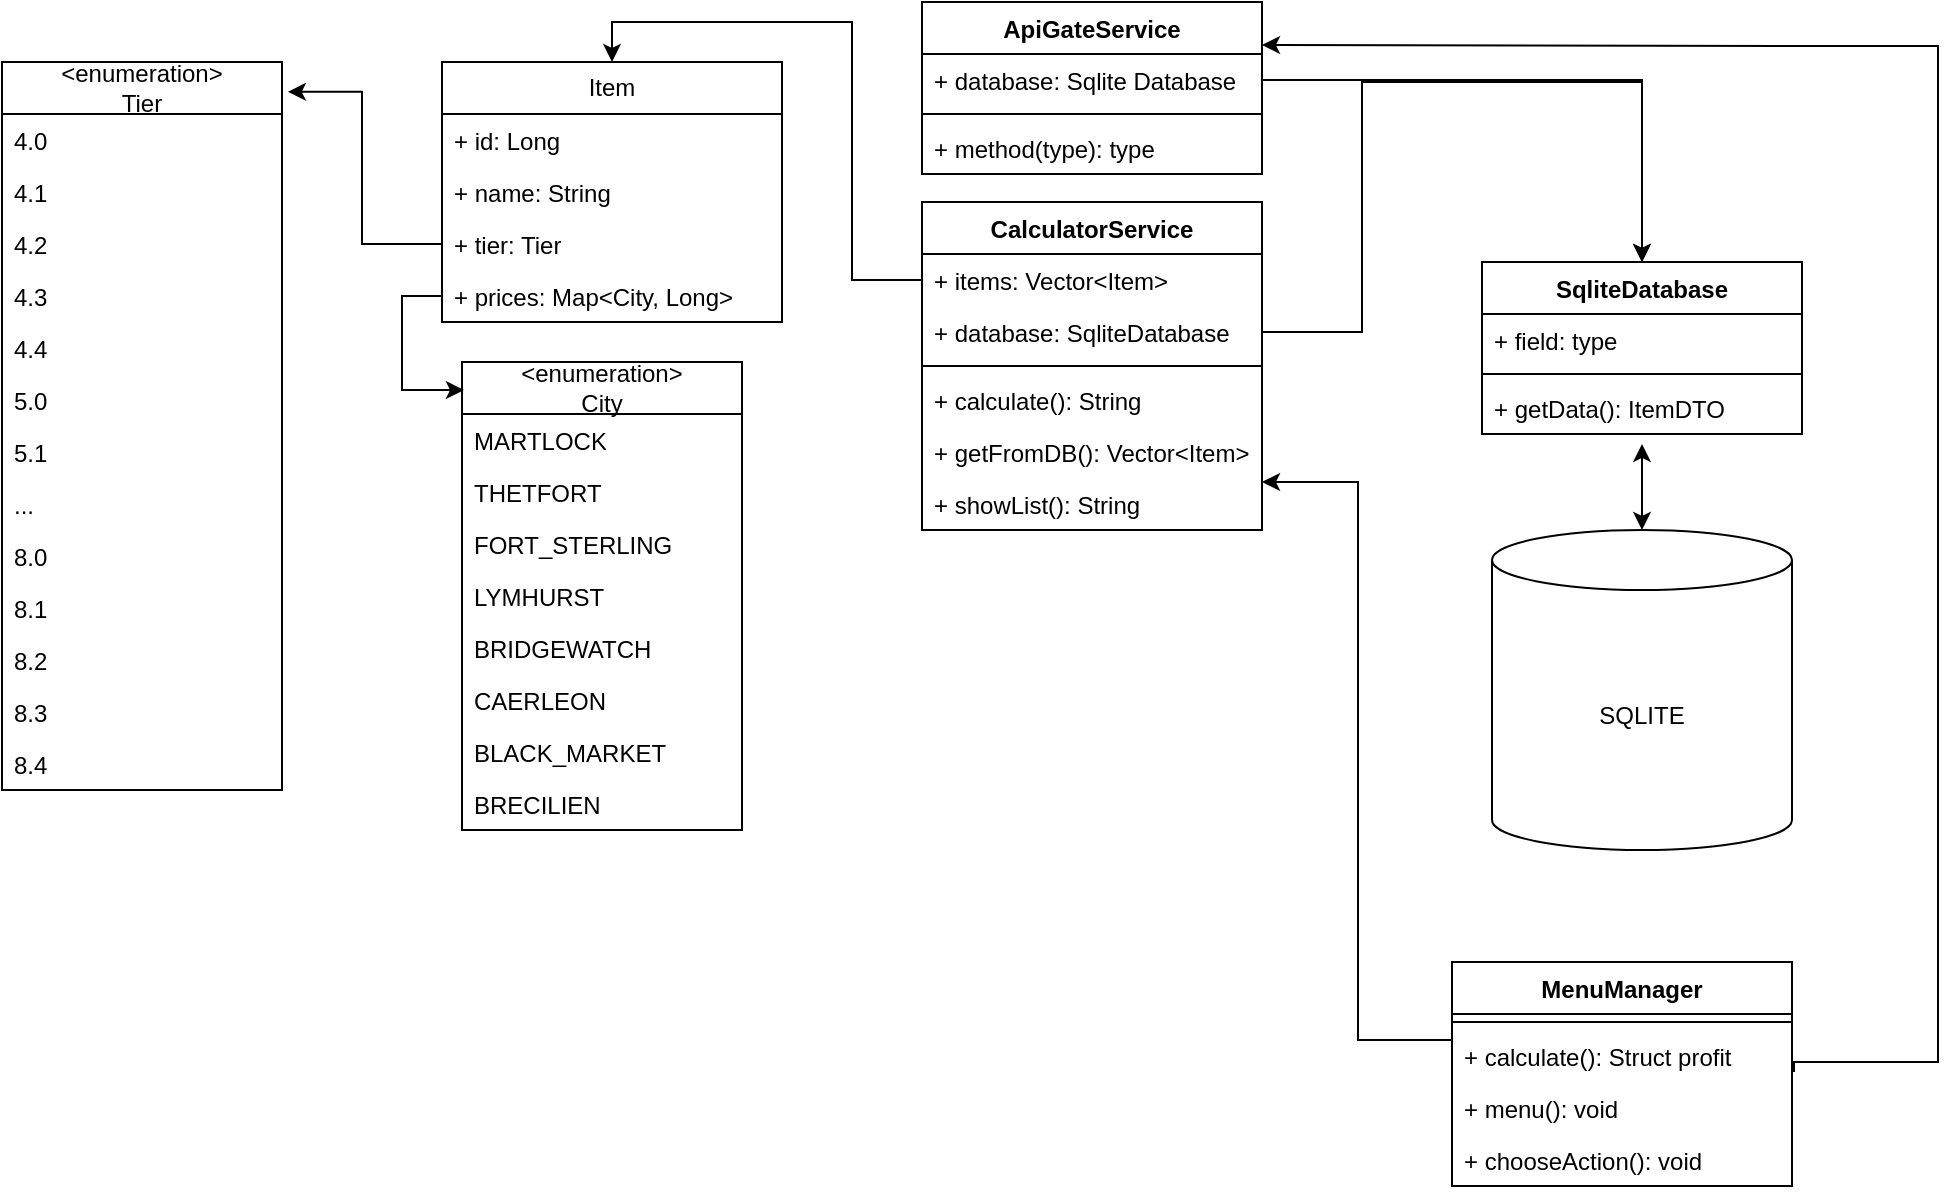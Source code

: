 <mxfile version="24.5.5" type="device">
  <diagram name="Page-1" id="BjKwvsc-9vTsUTMnGBpp">
    <mxGraphModel dx="1434" dy="746" grid="1" gridSize="10" guides="1" tooltips="1" connect="1" arrows="1" fold="1" page="1" pageScale="1" pageWidth="1169" pageHeight="827" background="#FFFFFF" math="0" shadow="0">
      <root>
        <mxCell id="0" />
        <mxCell id="1" parent="0" />
        <mxCell id="lgCdV4ewR6mIuaPj7rgs-6" value="Item" style="swimlane;fontStyle=0;childLayout=stackLayout;horizontal=1;startSize=26;fillColor=none;horizontalStack=0;resizeParent=1;resizeParentMax=0;resizeLast=0;collapsible=1;marginBottom=0;whiteSpace=wrap;html=1;" parent="1" vertex="1">
          <mxGeometry x="230" y="130" width="170" height="130" as="geometry">
            <mxRectangle x="340" y="410" width="60" height="30" as="alternateBounds" />
          </mxGeometry>
        </mxCell>
        <mxCell id="lgCdV4ewR6mIuaPj7rgs-7" value="+ id: Long" style="text;strokeColor=none;fillColor=none;align=left;verticalAlign=top;spacingLeft=4;spacingRight=4;overflow=hidden;rotatable=0;points=[[0,0.5],[1,0.5]];portConstraint=eastwest;whiteSpace=wrap;html=1;" parent="lgCdV4ewR6mIuaPj7rgs-6" vertex="1">
          <mxGeometry y="26" width="170" height="26" as="geometry" />
        </mxCell>
        <mxCell id="lgCdV4ewR6mIuaPj7rgs-8" value="+ name: String" style="text;strokeColor=none;fillColor=none;align=left;verticalAlign=top;spacingLeft=4;spacingRight=4;overflow=hidden;rotatable=0;points=[[0,0.5],[1,0.5]];portConstraint=eastwest;whiteSpace=wrap;html=1;" parent="lgCdV4ewR6mIuaPj7rgs-6" vertex="1">
          <mxGeometry y="52" width="170" height="26" as="geometry" />
        </mxCell>
        <mxCell id="lgCdV4ewR6mIuaPj7rgs-9" value="+ tier: Tier" style="text;strokeColor=none;fillColor=none;align=left;verticalAlign=top;spacingLeft=4;spacingRight=4;overflow=hidden;rotatable=0;points=[[0,0.5],[1,0.5]];portConstraint=eastwest;whiteSpace=wrap;html=1;" parent="lgCdV4ewR6mIuaPj7rgs-6" vertex="1">
          <mxGeometry y="78" width="170" height="26" as="geometry" />
        </mxCell>
        <mxCell id="lgCdV4ewR6mIuaPj7rgs-12" value="+ prices: Map&amp;lt;City, Long&amp;gt;" style="text;strokeColor=none;fillColor=none;align=left;verticalAlign=top;spacingLeft=4;spacingRight=4;overflow=hidden;rotatable=0;points=[[0,0.5],[1,0.5]];portConstraint=eastwest;whiteSpace=wrap;html=1;" parent="lgCdV4ewR6mIuaPj7rgs-6" vertex="1">
          <mxGeometry y="104" width="170" height="26" as="geometry" />
        </mxCell>
        <mxCell id="lgCdV4ewR6mIuaPj7rgs-14" value="&amp;lt;enumeration&amp;gt;&lt;div&gt;City&lt;/div&gt;" style="swimlane;fontStyle=0;childLayout=stackLayout;horizontal=1;startSize=26;fillColor=none;horizontalStack=0;resizeParent=1;resizeParentMax=0;resizeLast=0;collapsible=1;marginBottom=0;whiteSpace=wrap;html=1;" parent="1" vertex="1">
          <mxGeometry x="240" y="280" width="140" height="234" as="geometry" />
        </mxCell>
        <mxCell id="lgCdV4ewR6mIuaPj7rgs-15" value="MARTLOCK" style="text;strokeColor=none;fillColor=none;align=left;verticalAlign=top;spacingLeft=4;spacingRight=4;overflow=hidden;rotatable=0;points=[[0,0.5],[1,0.5]];portConstraint=eastwest;whiteSpace=wrap;html=1;" parent="lgCdV4ewR6mIuaPj7rgs-14" vertex="1">
          <mxGeometry y="26" width="140" height="26" as="geometry" />
        </mxCell>
        <mxCell id="lgCdV4ewR6mIuaPj7rgs-16" value="THETFORT" style="text;strokeColor=none;fillColor=none;align=left;verticalAlign=top;spacingLeft=4;spacingRight=4;overflow=hidden;rotatable=0;points=[[0,0.5],[1,0.5]];portConstraint=eastwest;whiteSpace=wrap;html=1;" parent="lgCdV4ewR6mIuaPj7rgs-14" vertex="1">
          <mxGeometry y="52" width="140" height="26" as="geometry" />
        </mxCell>
        <mxCell id="lgCdV4ewR6mIuaPj7rgs-17" value="FORT_STERLING" style="text;strokeColor=none;fillColor=none;align=left;verticalAlign=top;spacingLeft=4;spacingRight=4;overflow=hidden;rotatable=0;points=[[0,0.5],[1,0.5]];portConstraint=eastwest;whiteSpace=wrap;html=1;" parent="lgCdV4ewR6mIuaPj7rgs-14" vertex="1">
          <mxGeometry y="78" width="140" height="26" as="geometry" />
        </mxCell>
        <mxCell id="lgCdV4ewR6mIuaPj7rgs-18" value="LYMHURST" style="text;strokeColor=none;fillColor=none;align=left;verticalAlign=top;spacingLeft=4;spacingRight=4;overflow=hidden;rotatable=0;points=[[0,0.5],[1,0.5]];portConstraint=eastwest;whiteSpace=wrap;html=1;" parent="lgCdV4ewR6mIuaPj7rgs-14" vertex="1">
          <mxGeometry y="104" width="140" height="26" as="geometry" />
        </mxCell>
        <mxCell id="lgCdV4ewR6mIuaPj7rgs-19" value="BRIDGEWATCH" style="text;strokeColor=none;fillColor=none;align=left;verticalAlign=top;spacingLeft=4;spacingRight=4;overflow=hidden;rotatable=0;points=[[0,0.5],[1,0.5]];portConstraint=eastwest;whiteSpace=wrap;html=1;" parent="lgCdV4ewR6mIuaPj7rgs-14" vertex="1">
          <mxGeometry y="130" width="140" height="26" as="geometry" />
        </mxCell>
        <mxCell id="lgCdV4ewR6mIuaPj7rgs-20" value="CAERLEON" style="text;strokeColor=none;fillColor=none;align=left;verticalAlign=top;spacingLeft=4;spacingRight=4;overflow=hidden;rotatable=0;points=[[0,0.5],[1,0.5]];portConstraint=eastwest;whiteSpace=wrap;html=1;" parent="lgCdV4ewR6mIuaPj7rgs-14" vertex="1">
          <mxGeometry y="156" width="140" height="26" as="geometry" />
        </mxCell>
        <mxCell id="lgCdV4ewR6mIuaPj7rgs-21" value="BLACK_MARKET" style="text;strokeColor=none;fillColor=none;align=left;verticalAlign=top;spacingLeft=4;spacingRight=4;overflow=hidden;rotatable=0;points=[[0,0.5],[1,0.5]];portConstraint=eastwest;whiteSpace=wrap;html=1;" parent="lgCdV4ewR6mIuaPj7rgs-14" vertex="1">
          <mxGeometry y="182" width="140" height="26" as="geometry" />
        </mxCell>
        <mxCell id="lgCdV4ewR6mIuaPj7rgs-22" value="BRECILIEN" style="text;strokeColor=none;fillColor=none;align=left;verticalAlign=top;spacingLeft=4;spacingRight=4;overflow=hidden;rotatable=0;points=[[0,0.5],[1,0.5]];portConstraint=eastwest;whiteSpace=wrap;html=1;" parent="lgCdV4ewR6mIuaPj7rgs-14" vertex="1">
          <mxGeometry y="208" width="140" height="26" as="geometry" />
        </mxCell>
        <mxCell id="lgCdV4ewR6mIuaPj7rgs-24" value="&amp;lt;enumeration&lt;span style=&quot;background-color: initial;&quot;&gt;&amp;gt;&lt;/span&gt;&lt;div&gt;&lt;span style=&quot;background-color: initial;&quot;&gt;Tier&lt;/span&gt;&lt;/div&gt;" style="swimlane;fontStyle=0;childLayout=stackLayout;horizontal=1;startSize=26;fillColor=none;horizontalStack=0;resizeParent=1;resizeParentMax=0;resizeLast=0;collapsible=1;marginBottom=0;whiteSpace=wrap;html=1;" parent="1" vertex="1">
          <mxGeometry x="10" y="130" width="140" height="364" as="geometry" />
        </mxCell>
        <mxCell id="lgCdV4ewR6mIuaPj7rgs-25" value="4.0" style="text;strokeColor=none;fillColor=none;align=left;verticalAlign=top;spacingLeft=4;spacingRight=4;overflow=hidden;rotatable=0;points=[[0,0.5],[1,0.5]];portConstraint=eastwest;whiteSpace=wrap;html=1;" parent="lgCdV4ewR6mIuaPj7rgs-24" vertex="1">
          <mxGeometry y="26" width="140" height="26" as="geometry" />
        </mxCell>
        <mxCell id="lgCdV4ewR6mIuaPj7rgs-26" value="4.1" style="text;strokeColor=none;fillColor=none;align=left;verticalAlign=top;spacingLeft=4;spacingRight=4;overflow=hidden;rotatable=0;points=[[0,0.5],[1,0.5]];portConstraint=eastwest;whiteSpace=wrap;html=1;" parent="lgCdV4ewR6mIuaPj7rgs-24" vertex="1">
          <mxGeometry y="52" width="140" height="26" as="geometry" />
        </mxCell>
        <mxCell id="lgCdV4ewR6mIuaPj7rgs-29" value="4.2" style="text;strokeColor=none;fillColor=none;align=left;verticalAlign=top;spacingLeft=4;spacingRight=4;overflow=hidden;rotatable=0;points=[[0,0.5],[1,0.5]];portConstraint=eastwest;whiteSpace=wrap;html=1;" parent="lgCdV4ewR6mIuaPj7rgs-24" vertex="1">
          <mxGeometry y="78" width="140" height="26" as="geometry" />
        </mxCell>
        <mxCell id="lgCdV4ewR6mIuaPj7rgs-30" value="4.3" style="text;strokeColor=none;fillColor=none;align=left;verticalAlign=top;spacingLeft=4;spacingRight=4;overflow=hidden;rotatable=0;points=[[0,0.5],[1,0.5]];portConstraint=eastwest;whiteSpace=wrap;html=1;" parent="lgCdV4ewR6mIuaPj7rgs-24" vertex="1">
          <mxGeometry y="104" width="140" height="26" as="geometry" />
        </mxCell>
        <mxCell id="lgCdV4ewR6mIuaPj7rgs-32" value="4.4" style="text;strokeColor=none;fillColor=none;align=left;verticalAlign=top;spacingLeft=4;spacingRight=4;overflow=hidden;rotatable=0;points=[[0,0.5],[1,0.5]];portConstraint=eastwest;whiteSpace=wrap;html=1;" parent="lgCdV4ewR6mIuaPj7rgs-24" vertex="1">
          <mxGeometry y="130" width="140" height="26" as="geometry" />
        </mxCell>
        <mxCell id="lgCdV4ewR6mIuaPj7rgs-43" value="5.0" style="text;strokeColor=none;fillColor=none;align=left;verticalAlign=top;spacingLeft=4;spacingRight=4;overflow=hidden;rotatable=0;points=[[0,0.5],[1,0.5]];portConstraint=eastwest;whiteSpace=wrap;html=1;" parent="lgCdV4ewR6mIuaPj7rgs-24" vertex="1">
          <mxGeometry y="156" width="140" height="26" as="geometry" />
        </mxCell>
        <mxCell id="lgCdV4ewR6mIuaPj7rgs-42" value="5.1" style="text;strokeColor=none;fillColor=none;align=left;verticalAlign=top;spacingLeft=4;spacingRight=4;overflow=hidden;rotatable=0;points=[[0,0.5],[1,0.5]];portConstraint=eastwest;whiteSpace=wrap;html=1;" parent="lgCdV4ewR6mIuaPj7rgs-24" vertex="1">
          <mxGeometry y="182" width="140" height="26" as="geometry" />
        </mxCell>
        <mxCell id="lgCdV4ewR6mIuaPj7rgs-38" value="..." style="text;strokeColor=none;fillColor=none;align=left;verticalAlign=top;spacingLeft=4;spacingRight=4;overflow=hidden;rotatable=0;points=[[0,0.5],[1,0.5]];portConstraint=eastwest;whiteSpace=wrap;html=1;" parent="lgCdV4ewR6mIuaPj7rgs-24" vertex="1">
          <mxGeometry y="208" width="140" height="26" as="geometry" />
        </mxCell>
        <mxCell id="lgCdV4ewR6mIuaPj7rgs-37" value="8.0" style="text;strokeColor=none;fillColor=none;align=left;verticalAlign=top;spacingLeft=4;spacingRight=4;overflow=hidden;rotatable=0;points=[[0,0.5],[1,0.5]];portConstraint=eastwest;whiteSpace=wrap;html=1;" parent="lgCdV4ewR6mIuaPj7rgs-24" vertex="1">
          <mxGeometry y="234" width="140" height="26" as="geometry" />
        </mxCell>
        <mxCell id="lgCdV4ewR6mIuaPj7rgs-36" value="8.1" style="text;strokeColor=none;fillColor=none;align=left;verticalAlign=top;spacingLeft=4;spacingRight=4;overflow=hidden;rotatable=0;points=[[0,0.5],[1,0.5]];portConstraint=eastwest;whiteSpace=wrap;html=1;" parent="lgCdV4ewR6mIuaPj7rgs-24" vertex="1">
          <mxGeometry y="260" width="140" height="26" as="geometry" />
        </mxCell>
        <mxCell id="lgCdV4ewR6mIuaPj7rgs-34" value="8.2" style="text;strokeColor=none;fillColor=none;align=left;verticalAlign=top;spacingLeft=4;spacingRight=4;overflow=hidden;rotatable=0;points=[[0,0.5],[1,0.5]];portConstraint=eastwest;whiteSpace=wrap;html=1;" parent="lgCdV4ewR6mIuaPj7rgs-24" vertex="1">
          <mxGeometry y="286" width="140" height="26" as="geometry" />
        </mxCell>
        <mxCell id="lgCdV4ewR6mIuaPj7rgs-35" value="8.3" style="text;strokeColor=none;fillColor=none;align=left;verticalAlign=top;spacingLeft=4;spacingRight=4;overflow=hidden;rotatable=0;points=[[0,0.5],[1,0.5]];portConstraint=eastwest;whiteSpace=wrap;html=1;" parent="lgCdV4ewR6mIuaPj7rgs-24" vertex="1">
          <mxGeometry y="312" width="140" height="26" as="geometry" />
        </mxCell>
        <mxCell id="lgCdV4ewR6mIuaPj7rgs-33" value="8.4" style="text;strokeColor=none;fillColor=none;align=left;verticalAlign=top;spacingLeft=4;spacingRight=4;overflow=hidden;rotatable=0;points=[[0,0.5],[1,0.5]];portConstraint=eastwest;whiteSpace=wrap;html=1;" parent="lgCdV4ewR6mIuaPj7rgs-24" vertex="1">
          <mxGeometry y="338" width="140" height="26" as="geometry" />
        </mxCell>
        <mxCell id="lgCdV4ewR6mIuaPj7rgs-44" style="edgeStyle=orthogonalEdgeStyle;rounded=0;orthogonalLoop=1;jettySize=auto;html=1;entryX=1.021;entryY=0.041;entryDx=0;entryDy=0;entryPerimeter=0;" parent="1" source="lgCdV4ewR6mIuaPj7rgs-9" target="lgCdV4ewR6mIuaPj7rgs-24" edge="1">
          <mxGeometry relative="1" as="geometry" />
        </mxCell>
        <mxCell id="lgCdV4ewR6mIuaPj7rgs-49" value="CalculatorService" style="swimlane;fontStyle=1;align=center;verticalAlign=top;childLayout=stackLayout;horizontal=1;startSize=26;horizontalStack=0;resizeParent=1;resizeParentMax=0;resizeLast=0;collapsible=1;marginBottom=0;whiteSpace=wrap;html=1;fillColor=none;" parent="1" vertex="1">
          <mxGeometry x="470" y="200" width="170" height="164" as="geometry" />
        </mxCell>
        <mxCell id="lgCdV4ewR6mIuaPj7rgs-50" value="+ items: Vector&amp;lt;Item&amp;gt;" style="text;strokeColor=none;fillColor=none;align=left;verticalAlign=top;spacingLeft=4;spacingRight=4;overflow=hidden;rotatable=0;points=[[0,0.5],[1,0.5]];portConstraint=eastwest;whiteSpace=wrap;html=1;" parent="lgCdV4ewR6mIuaPj7rgs-49" vertex="1">
          <mxGeometry y="26" width="170" height="26" as="geometry" />
        </mxCell>
        <mxCell id="lgCdV4ewR6mIuaPj7rgs-82" value="+ database: SqliteDatabase" style="text;strokeColor=none;fillColor=none;align=left;verticalAlign=top;spacingLeft=4;spacingRight=4;overflow=hidden;rotatable=0;points=[[0,0.5],[1,0.5]];portConstraint=eastwest;whiteSpace=wrap;html=1;" parent="lgCdV4ewR6mIuaPj7rgs-49" vertex="1">
          <mxGeometry y="52" width="170" height="26" as="geometry" />
        </mxCell>
        <mxCell id="lgCdV4ewR6mIuaPj7rgs-51" value="" style="line;strokeWidth=1;fillColor=none;align=left;verticalAlign=middle;spacingTop=-1;spacingLeft=3;spacingRight=3;rotatable=0;labelPosition=right;points=[];portConstraint=eastwest;strokeColor=inherit;" parent="lgCdV4ewR6mIuaPj7rgs-49" vertex="1">
          <mxGeometry y="78" width="170" height="8" as="geometry" />
        </mxCell>
        <mxCell id="lgCdV4ewR6mIuaPj7rgs-52" value="+ calculate(): String" style="text;strokeColor=none;fillColor=none;align=left;verticalAlign=top;spacingLeft=4;spacingRight=4;overflow=hidden;rotatable=0;points=[[0,0.5],[1,0.5]];portConstraint=eastwest;whiteSpace=wrap;html=1;" parent="lgCdV4ewR6mIuaPj7rgs-49" vertex="1">
          <mxGeometry y="86" width="170" height="26" as="geometry" />
        </mxCell>
        <mxCell id="lgCdV4ewR6mIuaPj7rgs-73" value="+ getFromDB(): Vector&amp;lt;Item&amp;gt;" style="text;strokeColor=none;fillColor=none;align=left;verticalAlign=top;spacingLeft=4;spacingRight=4;overflow=hidden;rotatable=0;points=[[0,0.5],[1,0.5]];portConstraint=eastwest;whiteSpace=wrap;html=1;" parent="lgCdV4ewR6mIuaPj7rgs-49" vertex="1">
          <mxGeometry y="112" width="170" height="26" as="geometry" />
        </mxCell>
        <mxCell id="lgCdV4ewR6mIuaPj7rgs-97" value="+ showList(): String" style="text;strokeColor=none;fillColor=none;align=left;verticalAlign=top;spacingLeft=4;spacingRight=4;overflow=hidden;rotatable=0;points=[[0,0.5],[1,0.5]];portConstraint=eastwest;whiteSpace=wrap;html=1;" parent="lgCdV4ewR6mIuaPj7rgs-49" vertex="1">
          <mxGeometry y="138" width="170" height="26" as="geometry" />
        </mxCell>
        <mxCell id="lgCdV4ewR6mIuaPj7rgs-53" style="edgeStyle=orthogonalEdgeStyle;rounded=0;orthogonalLoop=1;jettySize=auto;html=1;entryX=0.5;entryY=0;entryDx=0;entryDy=0;" parent="1" source="lgCdV4ewR6mIuaPj7rgs-50" target="lgCdV4ewR6mIuaPj7rgs-6" edge="1">
          <mxGeometry relative="1" as="geometry" />
        </mxCell>
        <mxCell id="lgCdV4ewR6mIuaPj7rgs-64" style="edgeStyle=orthogonalEdgeStyle;rounded=0;orthogonalLoop=1;jettySize=auto;html=1;exitX=0;exitY=0.5;exitDx=0;exitDy=0;entryX=0.007;entryY=0.06;entryDx=0;entryDy=0;entryPerimeter=0;" parent="1" source="lgCdV4ewR6mIuaPj7rgs-12" target="lgCdV4ewR6mIuaPj7rgs-14" edge="1">
          <mxGeometry relative="1" as="geometry" />
        </mxCell>
        <mxCell id="lgCdV4ewR6mIuaPj7rgs-78" value="SqliteDatabase" style="swimlane;fontStyle=1;align=center;verticalAlign=top;childLayout=stackLayout;horizontal=1;startSize=26;horizontalStack=0;resizeParent=1;resizeParentMax=0;resizeLast=0;collapsible=1;marginBottom=0;whiteSpace=wrap;html=1;fillColor=none;" parent="1" vertex="1">
          <mxGeometry x="750" y="230" width="160" height="86" as="geometry" />
        </mxCell>
        <mxCell id="lgCdV4ewR6mIuaPj7rgs-79" value="+ field: type" style="text;strokeColor=none;fillColor=none;align=left;verticalAlign=top;spacingLeft=4;spacingRight=4;overflow=hidden;rotatable=0;points=[[0,0.5],[1,0.5]];portConstraint=eastwest;whiteSpace=wrap;html=1;" parent="lgCdV4ewR6mIuaPj7rgs-78" vertex="1">
          <mxGeometry y="26" width="160" height="26" as="geometry" />
        </mxCell>
        <mxCell id="lgCdV4ewR6mIuaPj7rgs-80" value="" style="line;strokeWidth=1;fillColor=none;align=left;verticalAlign=middle;spacingTop=-1;spacingLeft=3;spacingRight=3;rotatable=0;labelPosition=right;points=[];portConstraint=eastwest;strokeColor=inherit;" parent="lgCdV4ewR6mIuaPj7rgs-78" vertex="1">
          <mxGeometry y="52" width="160" height="8" as="geometry" />
        </mxCell>
        <mxCell id="lgCdV4ewR6mIuaPj7rgs-81" value="+ getData(): ItemDTO" style="text;strokeColor=none;fillColor=none;align=left;verticalAlign=top;spacingLeft=4;spacingRight=4;overflow=hidden;rotatable=0;points=[[0,0.5],[1,0.5]];portConstraint=eastwest;whiteSpace=wrap;html=1;" parent="lgCdV4ewR6mIuaPj7rgs-78" vertex="1">
          <mxGeometry y="60" width="160" height="26" as="geometry" />
        </mxCell>
        <mxCell id="lgCdV4ewR6mIuaPj7rgs-85" style="edgeStyle=orthogonalEdgeStyle;rounded=0;orthogonalLoop=1;jettySize=auto;html=1;entryX=0.5;entryY=0;entryDx=0;entryDy=0;" parent="1" source="lgCdV4ewR6mIuaPj7rgs-82" target="lgCdV4ewR6mIuaPj7rgs-78" edge="1">
          <mxGeometry relative="1" as="geometry">
            <Array as="points">
              <mxPoint x="690" y="265" />
              <mxPoint x="690" y="140" />
              <mxPoint x="830" y="140" />
            </Array>
          </mxGeometry>
        </mxCell>
        <mxCell id="lgCdV4ewR6mIuaPj7rgs-90" value="MenuManager" style="swimlane;fontStyle=1;align=center;verticalAlign=top;childLayout=stackLayout;horizontal=1;startSize=26;horizontalStack=0;resizeParent=1;resizeParentMax=0;resizeLast=0;collapsible=1;marginBottom=0;whiteSpace=wrap;html=1;fillColor=none;" parent="1" vertex="1">
          <mxGeometry x="735" y="580" width="170" height="112" as="geometry" />
        </mxCell>
        <mxCell id="lgCdV4ewR6mIuaPj7rgs-92" value="" style="line;strokeWidth=1;fillColor=none;align=left;verticalAlign=middle;spacingTop=-1;spacingLeft=3;spacingRight=3;rotatable=0;labelPosition=right;points=[];portConstraint=eastwest;strokeColor=inherit;" parent="lgCdV4ewR6mIuaPj7rgs-90" vertex="1">
          <mxGeometry y="26" width="170" height="8" as="geometry" />
        </mxCell>
        <mxCell id="nrKlCu21mH19eLbcU8gB-13" value="+ calculate(): Struct profit&lt;div&gt;&lt;br&gt;&lt;/div&gt;" style="text;strokeColor=none;fillColor=none;align=left;verticalAlign=top;spacingLeft=4;spacingRight=4;overflow=hidden;rotatable=0;points=[[0,0.5],[1,0.5]];portConstraint=eastwest;whiteSpace=wrap;html=1;" parent="lgCdV4ewR6mIuaPj7rgs-90" vertex="1">
          <mxGeometry y="34" width="170" height="26" as="geometry" />
        </mxCell>
        <mxCell id="lgCdV4ewR6mIuaPj7rgs-98" value="+ menu(): void" style="text;strokeColor=none;fillColor=none;align=left;verticalAlign=top;spacingLeft=4;spacingRight=4;overflow=hidden;rotatable=0;points=[[0,0.5],[1,0.5]];portConstraint=eastwest;whiteSpace=wrap;html=1;" parent="lgCdV4ewR6mIuaPj7rgs-90" vertex="1">
          <mxGeometry y="60" width="170" height="26" as="geometry" />
        </mxCell>
        <mxCell id="lgCdV4ewR6mIuaPj7rgs-93" value="+ chooseAction(): void" style="text;strokeColor=none;fillColor=none;align=left;verticalAlign=top;spacingLeft=4;spacingRight=4;overflow=hidden;rotatable=0;points=[[0,0.5],[1,0.5]];portConstraint=eastwest;whiteSpace=wrap;html=1;" parent="lgCdV4ewR6mIuaPj7rgs-90" vertex="1">
          <mxGeometry y="86" width="170" height="26" as="geometry" />
        </mxCell>
        <mxCell id="nrKlCu21mH19eLbcU8gB-1" value="SQLITE" style="shape=cylinder3;whiteSpace=wrap;html=1;boundedLbl=1;backgroundOutline=1;size=15;fillColor=none;" parent="1" vertex="1">
          <mxGeometry x="755" y="364" width="150" height="160" as="geometry" />
        </mxCell>
        <mxCell id="nrKlCu21mH19eLbcU8gB-3" value="" style="endArrow=classic;startArrow=classic;html=1;rounded=0;entryX=0.5;entryY=1.192;entryDx=0;entryDy=0;entryPerimeter=0;exitX=0.5;exitY=0;exitDx=0;exitDy=0;exitPerimeter=0;" parent="1" source="nrKlCu21mH19eLbcU8gB-1" target="lgCdV4ewR6mIuaPj7rgs-81" edge="1">
          <mxGeometry width="50" height="50" relative="1" as="geometry">
            <mxPoint x="690" y="520" as="sourcePoint" />
            <mxPoint x="740" y="470" as="targetPoint" />
            <Array as="points" />
          </mxGeometry>
        </mxCell>
        <mxCell id="nrKlCu21mH19eLbcU8gB-8" value="ApiGateService" style="swimlane;fontStyle=1;align=center;verticalAlign=top;childLayout=stackLayout;horizontal=1;startSize=26;horizontalStack=0;resizeParent=1;resizeParentMax=0;resizeLast=0;collapsible=1;marginBottom=0;whiteSpace=wrap;html=1;fillColor=none;" parent="1" vertex="1">
          <mxGeometry x="470" y="100" width="170" height="86" as="geometry" />
        </mxCell>
        <mxCell id="nrKlCu21mH19eLbcU8gB-9" value="+ database: Sqlite Database" style="text;strokeColor=none;fillColor=none;align=left;verticalAlign=top;spacingLeft=4;spacingRight=4;overflow=hidden;rotatable=0;points=[[0,0.5],[1,0.5]];portConstraint=eastwest;whiteSpace=wrap;html=1;" parent="nrKlCu21mH19eLbcU8gB-8" vertex="1">
          <mxGeometry y="26" width="170" height="26" as="geometry" />
        </mxCell>
        <mxCell id="nrKlCu21mH19eLbcU8gB-10" value="" style="line;strokeWidth=1;fillColor=none;align=left;verticalAlign=middle;spacingTop=-1;spacingLeft=3;spacingRight=3;rotatable=0;labelPosition=right;points=[];portConstraint=eastwest;strokeColor=inherit;" parent="nrKlCu21mH19eLbcU8gB-8" vertex="1">
          <mxGeometry y="52" width="170" height="8" as="geometry" />
        </mxCell>
        <mxCell id="nrKlCu21mH19eLbcU8gB-11" value="+ method(type): type" style="text;strokeColor=none;fillColor=none;align=left;verticalAlign=top;spacingLeft=4;spacingRight=4;overflow=hidden;rotatable=0;points=[[0,0.5],[1,0.5]];portConstraint=eastwest;whiteSpace=wrap;html=1;" parent="nrKlCu21mH19eLbcU8gB-8" vertex="1">
          <mxGeometry y="60" width="170" height="26" as="geometry" />
        </mxCell>
        <mxCell id="nrKlCu21mH19eLbcU8gB-12" style="edgeStyle=orthogonalEdgeStyle;rounded=0;orthogonalLoop=1;jettySize=auto;html=1;entryX=0.5;entryY=0;entryDx=0;entryDy=0;" parent="1" source="nrKlCu21mH19eLbcU8gB-9" target="lgCdV4ewR6mIuaPj7rgs-78" edge="1">
          <mxGeometry relative="1" as="geometry" />
        </mxCell>
        <mxCell id="nrKlCu21mH19eLbcU8gB-25" style="edgeStyle=orthogonalEdgeStyle;rounded=0;orthogonalLoop=1;jettySize=auto;html=1;" parent="1" source="nrKlCu21mH19eLbcU8gB-13" edge="1">
          <mxGeometry relative="1" as="geometry">
            <mxPoint x="640" y="340" as="targetPoint" />
            <Array as="points">
              <mxPoint x="688" y="619" />
              <mxPoint x="688" y="340" />
              <mxPoint x="640" y="340" />
            </Array>
          </mxGeometry>
        </mxCell>
        <mxCell id="Vef0nhi__PCpCBJS24mq-2" style="edgeStyle=orthogonalEdgeStyle;rounded=0;orthogonalLoop=1;jettySize=auto;html=1;exitX=1.006;exitY=0.808;exitDx=0;exitDy=0;exitPerimeter=0;entryX=1;entryY=0.25;entryDx=0;entryDy=0;" edge="1" parent="1" source="nrKlCu21mH19eLbcU8gB-13" target="nrKlCu21mH19eLbcU8gB-8">
          <mxGeometry relative="1" as="geometry">
            <mxPoint x="930" y="350" as="targetPoint" />
            <mxPoint x="1025" y="629" as="sourcePoint" />
            <Array as="points">
              <mxPoint x="906" y="630" />
              <mxPoint x="978" y="630" />
              <mxPoint x="978" y="122" />
              <mxPoint x="930" y="122" />
            </Array>
          </mxGeometry>
        </mxCell>
      </root>
    </mxGraphModel>
  </diagram>
</mxfile>
